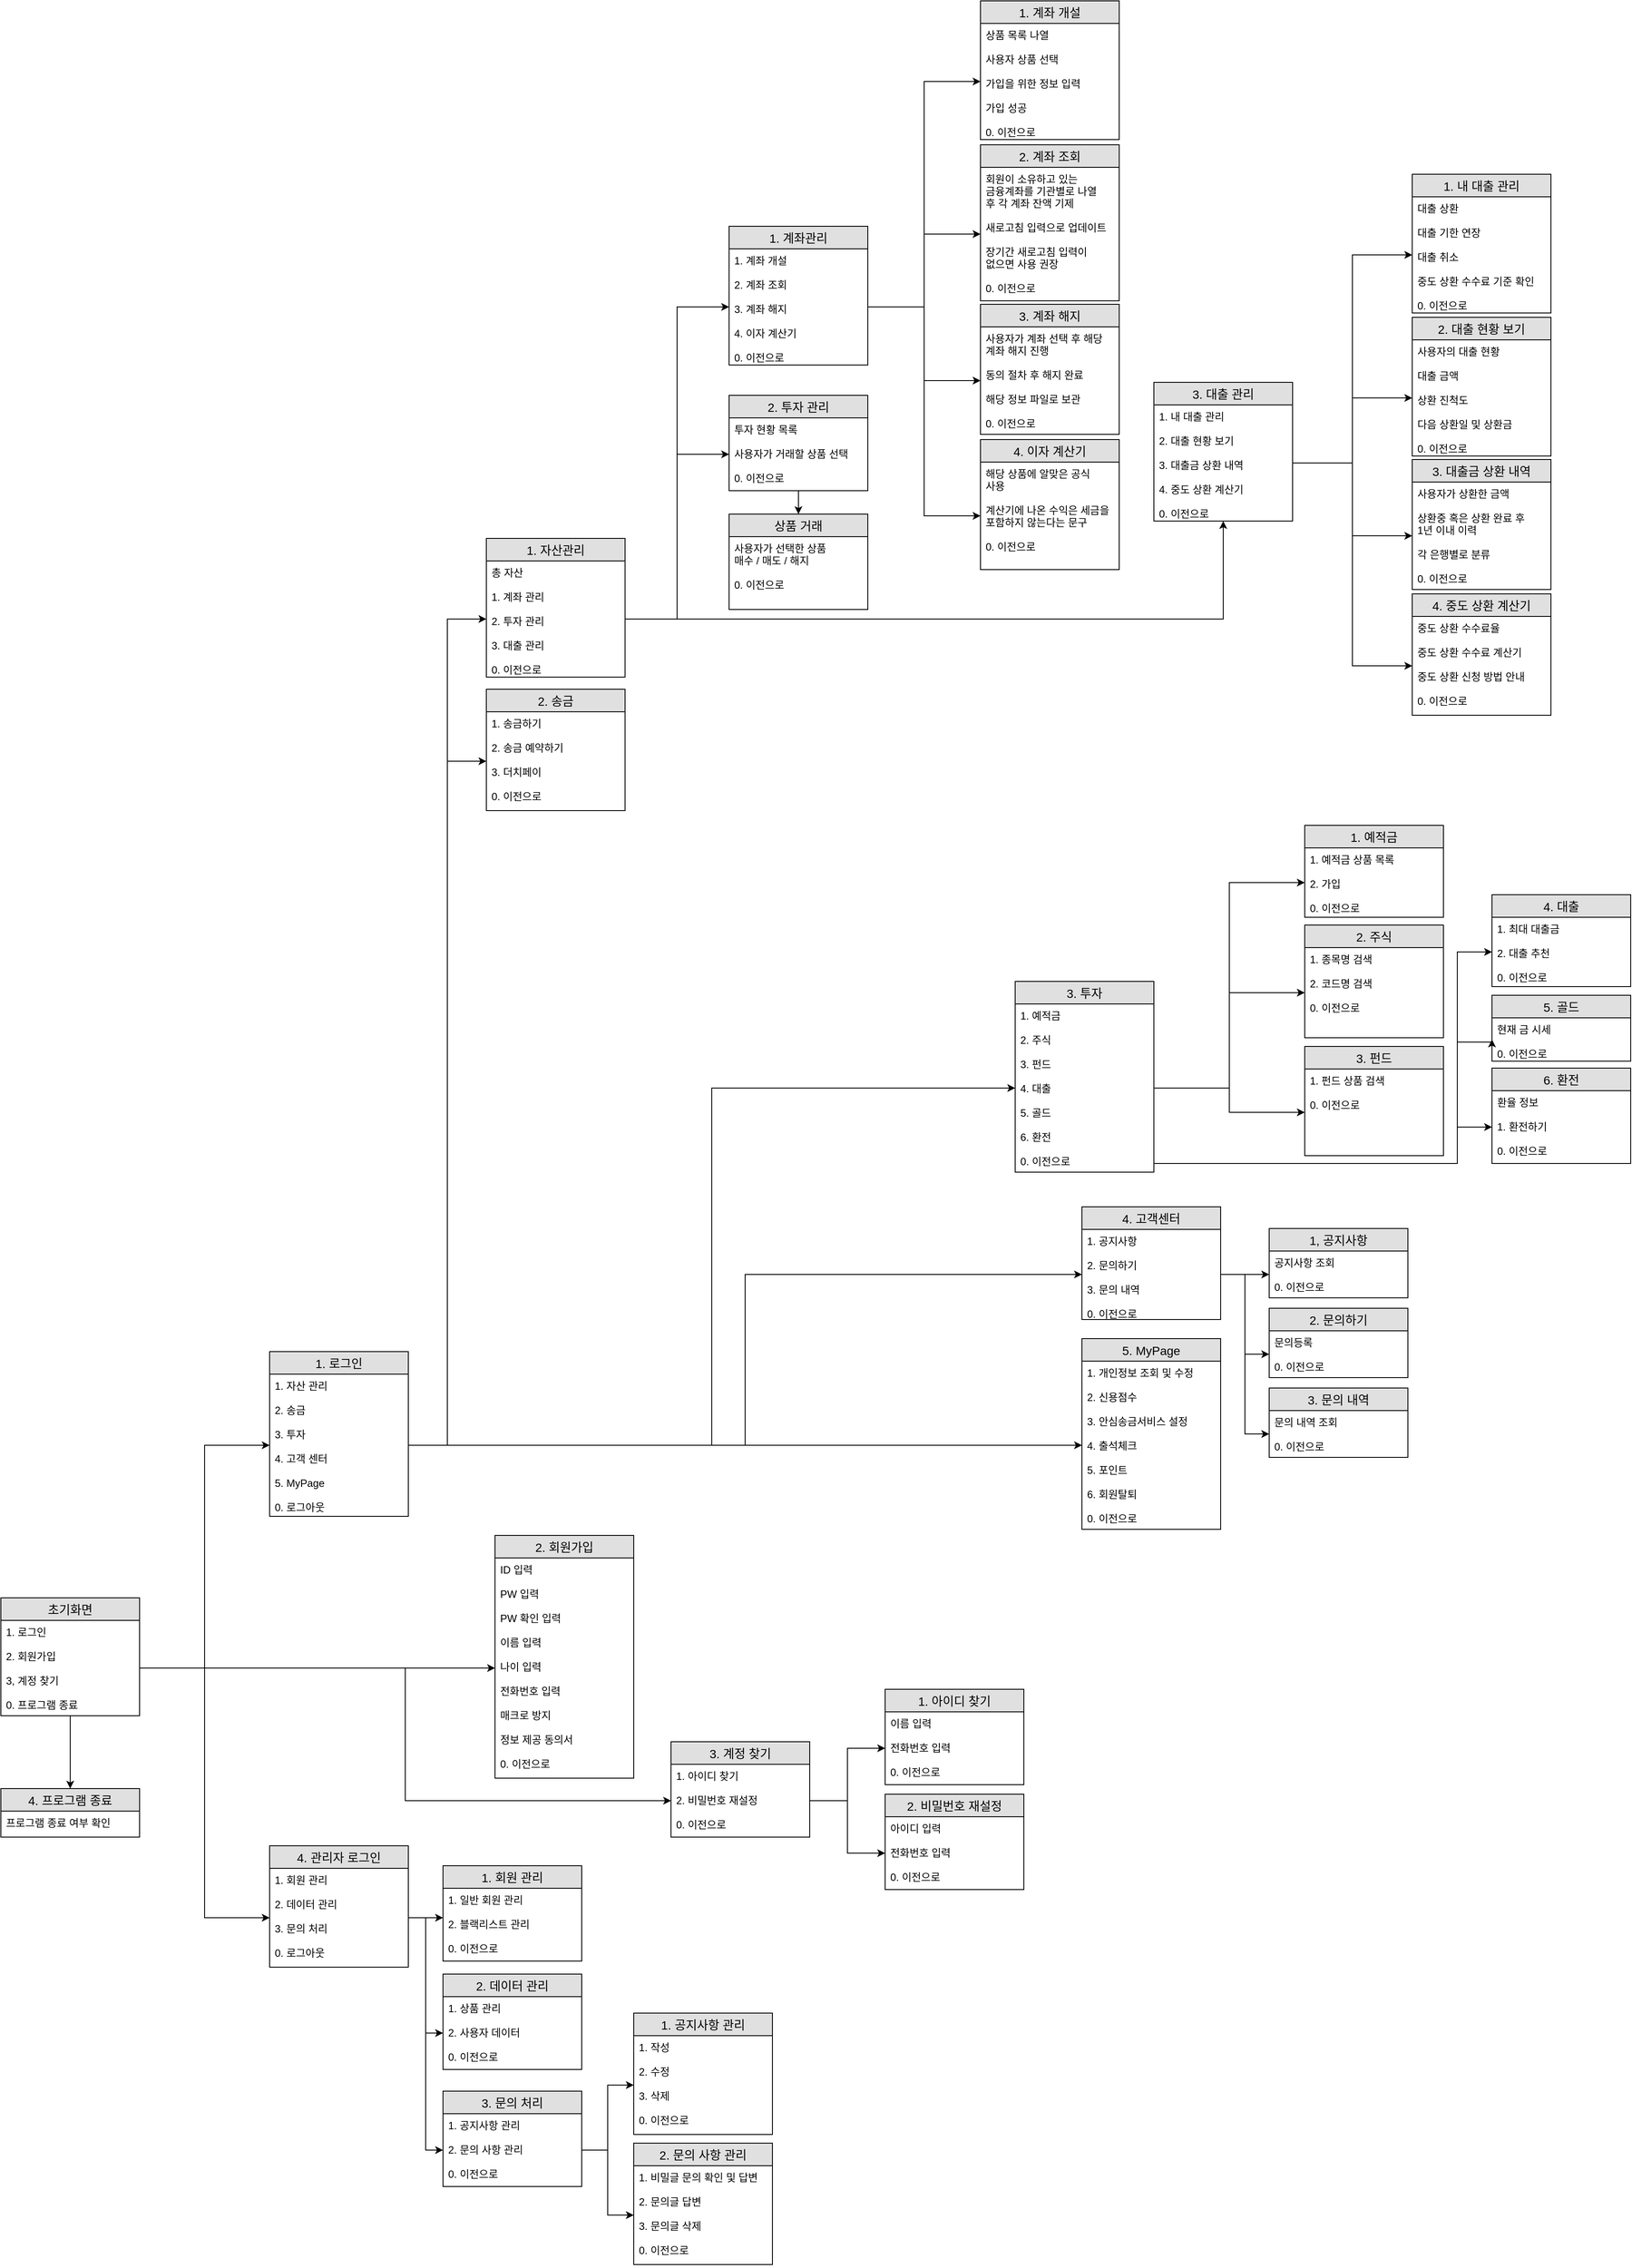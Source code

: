 <mxfile version="23.0.2" type="device">
  <diagram id="TyApCWpkgVofk_S0nbqM" name="페이지-1">
    <mxGraphModel dx="1434" dy="2836" grid="1" gridSize="10" guides="1" tooltips="1" connect="1" arrows="1" fold="1" page="1" pageScale="1" pageWidth="3500" pageHeight="2000" math="0" shadow="0">
      <root>
        <mxCell id="0" />
        <mxCell id="1" parent="0" />
        <mxCell id="l3aqHpHgYv1EVChQh6qO-7" value="초기화면" style="swimlane;fontStyle=0;childLayout=stackLayout;horizontal=1;startSize=26;fillColor=#e0e0e0;horizontalStack=0;resizeParent=1;resizeParentMax=0;resizeLast=0;collapsible=1;marginBottom=0;swimlaneFillColor=#ffffff;align=center;fontSize=14;" parent="1" vertex="1">
          <mxGeometry x="30" y="932" width="160" height="136" as="geometry" />
        </mxCell>
        <mxCell id="l3aqHpHgYv1EVChQh6qO-8" value="1. 로그인&#xa;&#xa;2. 회원가입&#xa;&#xa;3, 계정 찾기&#xa;&#xa;0. 프로그램 종료" style="text;strokeColor=none;fillColor=none;spacingLeft=4;spacingRight=4;overflow=hidden;rotatable=0;points=[[0,0.5],[1,0.5]];portConstraint=eastwest;fontSize=12;" parent="l3aqHpHgYv1EVChQh6qO-7" vertex="1">
          <mxGeometry y="26" width="160" height="110" as="geometry" />
        </mxCell>
        <mxCell id="l3aqHpHgYv1EVChQh6qO-12" value="3. 계정 찾기" style="swimlane;fontStyle=0;childLayout=stackLayout;horizontal=1;startSize=26;fillColor=#e0e0e0;horizontalStack=0;resizeParent=1;resizeParentMax=0;resizeLast=0;collapsible=1;marginBottom=0;swimlaneFillColor=#ffffff;align=center;fontSize=14;" parent="1" vertex="1">
          <mxGeometry x="803" y="1098" width="160" height="110" as="geometry" />
        </mxCell>
        <mxCell id="l3aqHpHgYv1EVChQh6qO-13" value="1. 아이디 찾기&#xa;&#xa;2. 비밀번호 재설정&#xa;&#xa;0. 이전으로" style="text;strokeColor=none;fillColor=none;spacingLeft=4;spacingRight=4;overflow=hidden;rotatable=0;points=[[0,0.5],[1,0.5]];portConstraint=eastwest;fontSize=12;" parent="l3aqHpHgYv1EVChQh6qO-12" vertex="1">
          <mxGeometry y="26" width="160" height="84" as="geometry" />
        </mxCell>
        <mxCell id="l3aqHpHgYv1EVChQh6qO-16" value="1. 로그인" style="swimlane;fontStyle=0;childLayout=stackLayout;horizontal=1;startSize=26;fillColor=#e0e0e0;horizontalStack=0;resizeParent=1;resizeParentMax=0;resizeLast=0;collapsible=1;marginBottom=0;swimlaneFillColor=#ffffff;align=center;fontSize=14;" parent="1" vertex="1">
          <mxGeometry x="340" y="648" width="160" height="190" as="geometry" />
        </mxCell>
        <mxCell id="l3aqHpHgYv1EVChQh6qO-17" value="1. 자산 관리&#xa;&#xa;2. 송금&#xa;&#xa;3. 투자&#xa;&#xa;4. 고객 센터&#xa;&#xa;5. MyPage&#xa;&#xa;0. 로그아웃" style="text;strokeColor=none;fillColor=none;spacingLeft=4;spacingRight=4;overflow=hidden;rotatable=0;points=[[0,0.5],[1,0.5]];portConstraint=eastwest;fontSize=12;" parent="l3aqHpHgYv1EVChQh6qO-16" vertex="1">
          <mxGeometry y="26" width="160" height="164" as="geometry" />
        </mxCell>
        <mxCell id="l3aqHpHgYv1EVChQh6qO-23" value="2. 회원가입" style="swimlane;fontStyle=0;childLayout=stackLayout;horizontal=1;startSize=26;fillColor=#e0e0e0;horizontalStack=0;resizeParent=1;resizeParentMax=0;resizeLast=0;collapsible=1;marginBottom=0;swimlaneFillColor=#ffffff;align=center;fontSize=14;" parent="1" vertex="1">
          <mxGeometry x="600" y="860" width="160" height="280" as="geometry" />
        </mxCell>
        <mxCell id="l3aqHpHgYv1EVChQh6qO-24" value="ID 입력&#xa;&#xa;PW 입력&#xa;&#xa;PW 확인 입력&#xa;&#xa;이름 입력&#xa;&#xa;나이 입력&#xa;&#xa;전화번호 입력&#xa;&#xa;매크로 방지&#xa;&#xa;정보 제공 동의서&#xa;&#xa;0. 이전으로" style="text;strokeColor=none;fillColor=none;spacingLeft=4;spacingRight=4;overflow=hidden;rotatable=0;points=[[0,0.5],[1,0.5]];portConstraint=eastwest;fontSize=12;" parent="l3aqHpHgYv1EVChQh6qO-23" vertex="1">
          <mxGeometry y="26" width="160" height="254" as="geometry" />
        </mxCell>
        <mxCell id="l3aqHpHgYv1EVChQh6qO-30" value="4. 프로그램 종료" style="swimlane;fontStyle=0;childLayout=stackLayout;horizontal=1;startSize=26;fillColor=#e0e0e0;horizontalStack=0;resizeParent=1;resizeParentMax=0;resizeLast=0;collapsible=1;marginBottom=0;swimlaneFillColor=#ffffff;align=center;fontSize=14;" parent="1" vertex="1">
          <mxGeometry x="30" y="1152" width="160" height="56" as="geometry" />
        </mxCell>
        <mxCell id="l3aqHpHgYv1EVChQh6qO-31" value="프로그램 종료 여부 확인" style="text;strokeColor=none;fillColor=none;spacingLeft=4;spacingRight=4;overflow=hidden;rotatable=0;points=[[0,0.5],[1,0.5]];portConstraint=eastwest;fontSize=12;" parent="l3aqHpHgYv1EVChQh6qO-30" vertex="1">
          <mxGeometry y="26" width="160" height="30" as="geometry" />
        </mxCell>
        <mxCell id="l3aqHpHgYv1EVChQh6qO-34" value="" style="endArrow=classic;html=1;entryX=0.5;entryY=0;entryDx=0;entryDy=0;" parent="1" source="l3aqHpHgYv1EVChQh6qO-8" target="l3aqHpHgYv1EVChQh6qO-30" edge="1">
          <mxGeometry width="50" height="50" relative="1" as="geometry">
            <mxPoint x="105.04" y="1083.984" as="sourcePoint" />
            <mxPoint x="105" y="1142" as="targetPoint" />
          </mxGeometry>
        </mxCell>
        <mxCell id="Gln6LFS1-jDFEQIsU3n5-4" style="edgeStyle=orthogonalEdgeStyle;rounded=0;orthogonalLoop=1;jettySize=auto;html=1;entryX=0;entryY=0.5;entryDx=0;entryDy=0;" parent="1" source="l3aqHpHgYv1EVChQh6qO-8" target="l3aqHpHgYv1EVChQh6qO-17" edge="1">
          <mxGeometry relative="1" as="geometry" />
        </mxCell>
        <mxCell id="Gln6LFS1-jDFEQIsU3n5-8" value="1. 자산관리" style="swimlane;fontStyle=0;childLayout=stackLayout;horizontal=1;startSize=26;fillColor=#e0e0e0;horizontalStack=0;resizeParent=1;resizeParentMax=0;resizeLast=0;collapsible=1;marginBottom=0;swimlaneFillColor=#ffffff;align=center;fontSize=14;" parent="1" vertex="1">
          <mxGeometry x="590" y="-290" width="160" height="160" as="geometry" />
        </mxCell>
        <mxCell id="Gln6LFS1-jDFEQIsU3n5-9" value="총 자산&#xa;&#xa;1. 계좌 관리&#xa;&#xa;2. 투자 관리&#xa;&#xa;3. 대출 관리&#xa;&#xa;0. 이전으로" style="text;strokeColor=none;fillColor=none;spacingLeft=4;spacingRight=4;overflow=hidden;rotatable=0;points=[[0,0.5],[1,0.5]];portConstraint=eastwest;fontSize=12;" parent="Gln6LFS1-jDFEQIsU3n5-8" vertex="1">
          <mxGeometry y="26" width="160" height="134" as="geometry" />
        </mxCell>
        <mxCell id="Gln6LFS1-jDFEQIsU3n5-11" value="2. 송금" style="swimlane;fontStyle=0;childLayout=stackLayout;horizontal=1;startSize=26;fillColor=#e0e0e0;horizontalStack=0;resizeParent=1;resizeParentMax=0;resizeLast=0;collapsible=1;marginBottom=0;swimlaneFillColor=#ffffff;align=center;fontSize=14;" parent="1" vertex="1">
          <mxGeometry x="590" y="-116" width="160" height="140" as="geometry" />
        </mxCell>
        <mxCell id="Gln6LFS1-jDFEQIsU3n5-12" value="1. 송금하기&#xa;&#xa;2. 송금 예약하기&#xa;&#xa;3. 더치페이&#xa;&#xa;0. 이전으로" style="text;strokeColor=none;fillColor=none;spacingLeft=4;spacingRight=4;overflow=hidden;rotatable=0;points=[[0,0.5],[1,0.5]];portConstraint=eastwest;fontSize=12;" parent="Gln6LFS1-jDFEQIsU3n5-11" vertex="1">
          <mxGeometry y="26" width="160" height="114" as="geometry" />
        </mxCell>
        <mxCell id="Gln6LFS1-jDFEQIsU3n5-14" value="3. 투자" style="swimlane;fontStyle=0;childLayout=stackLayout;horizontal=1;startSize=26;fillColor=#e0e0e0;horizontalStack=0;resizeParent=1;resizeParentMax=0;resizeLast=0;collapsible=1;marginBottom=0;swimlaneFillColor=#ffffff;align=center;fontSize=14;" parent="1" vertex="1">
          <mxGeometry x="1200" y="221" width="160" height="220" as="geometry" />
        </mxCell>
        <mxCell id="Gln6LFS1-jDFEQIsU3n5-15" value="1. 예적금&#xa;&#xa;2. 주식&#xa;&#xa;3. 펀드&#xa;&#xa;4. 대출&#xa;&#xa;5. 골드&#xa;&#xa;6. 환전&#xa;&#xa;0. 이전으로" style="text;strokeColor=none;fillColor=none;spacingLeft=4;spacingRight=4;overflow=hidden;rotatable=0;points=[[0,0.5],[1,0.5]];portConstraint=eastwest;fontSize=12;" parent="Gln6LFS1-jDFEQIsU3n5-14" vertex="1">
          <mxGeometry y="26" width="160" height="194" as="geometry" />
        </mxCell>
        <mxCell id="Gln6LFS1-jDFEQIsU3n5-17" value="4. 고객센터" style="swimlane;fontStyle=0;childLayout=stackLayout;horizontal=1;startSize=26;fillColor=#e0e0e0;horizontalStack=0;resizeParent=1;resizeParentMax=0;resizeLast=0;collapsible=1;marginBottom=0;swimlaneFillColor=#ffffff;align=center;fontSize=14;" parent="1" vertex="1">
          <mxGeometry x="1277" y="481" width="160" height="130" as="geometry" />
        </mxCell>
        <mxCell id="Gln6LFS1-jDFEQIsU3n5-18" value="1. 공지사항&#xa;&#xa;2. 문의하기&#xa;&#xa;3. 문의 내역&#xa;&#xa;0. 이전으로" style="text;strokeColor=none;fillColor=none;spacingLeft=4;spacingRight=4;overflow=hidden;rotatable=0;points=[[0,0.5],[1,0.5]];portConstraint=eastwest;fontSize=12;" parent="Gln6LFS1-jDFEQIsU3n5-17" vertex="1">
          <mxGeometry y="26" width="160" height="104" as="geometry" />
        </mxCell>
        <mxCell id="Gln6LFS1-jDFEQIsU3n5-19" style="edgeStyle=orthogonalEdgeStyle;rounded=0;orthogonalLoop=1;jettySize=auto;html=1;entryX=0;entryY=0.5;entryDx=0;entryDy=0;" parent="1" source="l3aqHpHgYv1EVChQh6qO-17" target="Gln6LFS1-jDFEQIsU3n5-18" edge="1">
          <mxGeometry relative="1" as="geometry" />
        </mxCell>
        <mxCell id="Gln6LFS1-jDFEQIsU3n5-20" value="5. MyPage" style="swimlane;fontStyle=0;childLayout=stackLayout;horizontal=1;startSize=26;fillColor=#e0e0e0;horizontalStack=0;resizeParent=1;resizeParentMax=0;resizeLast=0;collapsible=1;marginBottom=0;swimlaneFillColor=#ffffff;align=center;fontSize=14;" parent="1" vertex="1">
          <mxGeometry x="1277" y="633" width="160" height="220" as="geometry" />
        </mxCell>
        <mxCell id="Gln6LFS1-jDFEQIsU3n5-21" value="1. 개인정보 조회 및 수정&#xa;&#xa;2. 신용점수&#xa;&#xa;3. 안심송금서비스 설정&#xa;&#xa;4. 출석체크&#xa;&#xa;5. 포인트&#xa;&#xa;6. 회원탈퇴&#xa;&#xa;0. 이전으로" style="text;strokeColor=none;fillColor=none;spacingLeft=4;spacingRight=4;overflow=hidden;rotatable=0;points=[[0,0.5],[1,0.5]];portConstraint=eastwest;fontSize=12;" parent="Gln6LFS1-jDFEQIsU3n5-20" vertex="1">
          <mxGeometry y="26" width="160" height="194" as="geometry" />
        </mxCell>
        <mxCell id="Gln6LFS1-jDFEQIsU3n5-22" style="edgeStyle=orthogonalEdgeStyle;rounded=0;orthogonalLoop=1;jettySize=auto;html=1;entryX=0;entryY=0.5;entryDx=0;entryDy=0;" parent="1" source="l3aqHpHgYv1EVChQh6qO-17" target="Gln6LFS1-jDFEQIsU3n5-21" edge="1">
          <mxGeometry relative="1" as="geometry" />
        </mxCell>
        <mxCell id="Gln6LFS1-jDFEQIsU3n5-24" value="1. 계좌관리" style="swimlane;fontStyle=0;childLayout=stackLayout;horizontal=1;startSize=26;fillColor=#e0e0e0;horizontalStack=0;resizeParent=1;resizeParentMax=0;resizeLast=0;collapsible=1;marginBottom=0;swimlaneFillColor=#ffffff;align=center;fontSize=14;" parent="1" vertex="1">
          <mxGeometry x="870" y="-650" width="160" height="160" as="geometry" />
        </mxCell>
        <mxCell id="Gln6LFS1-jDFEQIsU3n5-25" value="1. 계좌 개설&#xa;&#xa;2. 계좌 조회&#xa;&#xa;3. 계좌 해지&#xa;&#xa;4. 이자 계산기&#xa;&#xa;0. 이전으로" style="text;strokeColor=none;fillColor=none;spacingLeft=4;spacingRight=4;overflow=hidden;rotatable=0;points=[[0,0.5],[1,0.5]];portConstraint=eastwest;fontSize=12;" parent="Gln6LFS1-jDFEQIsU3n5-24" vertex="1">
          <mxGeometry y="26" width="160" height="134" as="geometry" />
        </mxCell>
        <mxCell id="Gln6LFS1-jDFEQIsU3n5-26" style="edgeStyle=orthogonalEdgeStyle;rounded=0;orthogonalLoop=1;jettySize=auto;html=1;entryX=0;entryY=0.5;entryDx=0;entryDy=0;" parent="1" source="Gln6LFS1-jDFEQIsU3n5-9" target="Gln6LFS1-jDFEQIsU3n5-25" edge="1">
          <mxGeometry relative="1" as="geometry" />
        </mxCell>
        <mxCell id="Gln6LFS1-jDFEQIsU3n5-30" value="3. 대출 관리" style="swimlane;fontStyle=0;childLayout=stackLayout;horizontal=1;startSize=26;fillColor=#e0e0e0;horizontalStack=0;resizeParent=1;resizeParentMax=0;resizeLast=0;collapsible=1;marginBottom=0;swimlaneFillColor=#ffffff;align=center;fontSize=14;" parent="1" vertex="1">
          <mxGeometry x="1360" y="-470" width="160" height="160" as="geometry" />
        </mxCell>
        <mxCell id="Gln6LFS1-jDFEQIsU3n5-31" value="1. 내 대출 관리&#xa;&#xa;2. 대출 현황 보기&#xa;&#xa;3. 대출금 상환 내역&#xa;&#xa;4. 중도 상환 계산기&#xa;&#xa;0. 이전으로" style="text;strokeColor=none;fillColor=none;spacingLeft=4;spacingRight=4;overflow=hidden;rotatable=0;points=[[0,0.5],[1,0.5]];portConstraint=eastwest;fontSize=12;" parent="Gln6LFS1-jDFEQIsU3n5-30" vertex="1">
          <mxGeometry y="26" width="160" height="134" as="geometry" />
        </mxCell>
        <mxCell id="Gln6LFS1-jDFEQIsU3n5-44" value="1. 아이디 찾기" style="swimlane;fontStyle=0;childLayout=stackLayout;horizontal=1;startSize=26;fillColor=#e0e0e0;horizontalStack=0;resizeParent=1;resizeParentMax=0;resizeLast=0;collapsible=1;marginBottom=0;swimlaneFillColor=#ffffff;align=center;fontSize=14;" parent="1" vertex="1">
          <mxGeometry x="1050" y="1037.5" width="160" height="110" as="geometry" />
        </mxCell>
        <mxCell id="Gln6LFS1-jDFEQIsU3n5-45" value="이름 입력&#xa;&#xa;전화번호 입력&#xa;&#xa;0. 이전으로" style="text;strokeColor=none;fillColor=none;spacingLeft=4;spacingRight=4;overflow=hidden;rotatable=0;points=[[0,0.5],[1,0.5]];portConstraint=eastwest;fontSize=12;" parent="Gln6LFS1-jDFEQIsU3n5-44" vertex="1">
          <mxGeometry y="26" width="160" height="84" as="geometry" />
        </mxCell>
        <mxCell id="Gln6LFS1-jDFEQIsU3n5-46" value="2. 비밀번호 재설정" style="swimlane;fontStyle=0;childLayout=stackLayout;horizontal=1;startSize=26;fillColor=#e0e0e0;horizontalStack=0;resizeParent=1;resizeParentMax=0;resizeLast=0;collapsible=1;marginBottom=0;swimlaneFillColor=#ffffff;align=center;fontSize=14;" parent="1" vertex="1">
          <mxGeometry x="1050" y="1158.5" width="160" height="110" as="geometry" />
        </mxCell>
        <mxCell id="Gln6LFS1-jDFEQIsU3n5-47" value="아이디 입력&#xa;&#xa;전화번호 입력&#xa;&#xa;0. 이전으로" style="text;strokeColor=none;fillColor=none;spacingLeft=4;spacingRight=4;overflow=hidden;rotatable=0;points=[[0,0.5],[1,0.5]];portConstraint=eastwest;fontSize=12;" parent="Gln6LFS1-jDFEQIsU3n5-46" vertex="1">
          <mxGeometry y="26" width="160" height="84" as="geometry" />
        </mxCell>
        <mxCell id="Gln6LFS1-jDFEQIsU3n5-50" value="4. 관리자 로그인" style="swimlane;fontStyle=0;childLayout=stackLayout;horizontal=1;startSize=26;fillColor=#e0e0e0;horizontalStack=0;resizeParent=1;resizeParentMax=0;resizeLast=0;collapsible=1;marginBottom=0;swimlaneFillColor=#ffffff;align=center;fontSize=14;" parent="1" vertex="1">
          <mxGeometry x="340" y="1218" width="160" height="140" as="geometry" />
        </mxCell>
        <mxCell id="Gln6LFS1-jDFEQIsU3n5-51" value="1. 회원 관리&#xa;&#xa;2. 데이터 관리&#xa;&#xa;3. 문의 처리&#xa;&#xa;0. 로그아웃" style="text;strokeColor=none;fillColor=none;spacingLeft=4;spacingRight=4;overflow=hidden;rotatable=0;points=[[0,0.5],[1,0.5]];portConstraint=eastwest;fontSize=12;" parent="Gln6LFS1-jDFEQIsU3n5-50" vertex="1">
          <mxGeometry y="26" width="160" height="114" as="geometry" />
        </mxCell>
        <mxCell id="hVk1g4Ngubs0jlIqTiFc-2" value="1. 계좌 개설" style="swimlane;fontStyle=0;childLayout=stackLayout;horizontal=1;startSize=26;fillColor=#e0e0e0;horizontalStack=0;resizeParent=1;resizeParentMax=0;resizeLast=0;collapsible=1;marginBottom=0;swimlaneFillColor=#ffffff;align=center;fontSize=14;" parent="1" vertex="1">
          <mxGeometry x="1160" y="-910" width="160" height="160" as="geometry" />
        </mxCell>
        <mxCell id="hVk1g4Ngubs0jlIqTiFc-3" value="상품 목록 나열&#xa;&#xa;사용자 상품 선택&#xa;&#xa;가입을 위한 정보 입력&#xa;&#xa;가입 성공&#xa;&#xa;0. 이전으로" style="text;strokeColor=none;fillColor=none;spacingLeft=4;spacingRight=4;overflow=hidden;rotatable=0;points=[[0,0.5],[1,0.5]];portConstraint=eastwest;fontSize=12;" parent="hVk1g4Ngubs0jlIqTiFc-2" vertex="1">
          <mxGeometry y="26" width="160" height="134" as="geometry" />
        </mxCell>
        <mxCell id="hVk1g4Ngubs0jlIqTiFc-4" style="edgeStyle=orthogonalEdgeStyle;rounded=0;orthogonalLoop=1;jettySize=auto;html=1;entryX=0;entryY=0.5;entryDx=0;entryDy=0;" parent="1" source="Gln6LFS1-jDFEQIsU3n5-25" target="hVk1g4Ngubs0jlIqTiFc-3" edge="1">
          <mxGeometry relative="1" as="geometry" />
        </mxCell>
        <mxCell id="hVk1g4Ngubs0jlIqTiFc-5" value="2. 계좌 조회" style="swimlane;fontStyle=0;childLayout=stackLayout;horizontal=1;startSize=26;fillColor=#e0e0e0;horizontalStack=0;resizeParent=1;resizeParentMax=0;resizeLast=0;collapsible=1;marginBottom=0;swimlaneFillColor=#ffffff;align=center;fontSize=14;" parent="1" vertex="1">
          <mxGeometry x="1160" y="-744" width="160" height="180" as="geometry" />
        </mxCell>
        <mxCell id="hVk1g4Ngubs0jlIqTiFc-6" value="회원이 소유하고 있는&#xa;금융계좌를 기관별로 나열&#xa;후 각 계좌 잔액 기제&#xa;&#xa;새로고침 입력으로 업데이트&#xa;&#xa;장기간 새로고침 입력이&#xa;없으면 사용 권장&#xa;&#xa;0. 이전으로" style="text;strokeColor=none;fillColor=none;spacingLeft=4;spacingRight=4;overflow=hidden;rotatable=0;points=[[0,0.5],[1,0.5]];portConstraint=eastwest;fontSize=12;" parent="hVk1g4Ngubs0jlIqTiFc-5" vertex="1">
          <mxGeometry y="26" width="160" height="154" as="geometry" />
        </mxCell>
        <mxCell id="hVk1g4Ngubs0jlIqTiFc-7" style="edgeStyle=orthogonalEdgeStyle;rounded=0;orthogonalLoop=1;jettySize=auto;html=1;" parent="1" source="Gln6LFS1-jDFEQIsU3n5-25" target="hVk1g4Ngubs0jlIqTiFc-6" edge="1">
          <mxGeometry relative="1" as="geometry" />
        </mxCell>
        <mxCell id="hVk1g4Ngubs0jlIqTiFc-8" value="3. 계좌 해지" style="swimlane;fontStyle=0;childLayout=stackLayout;horizontal=1;startSize=26;fillColor=#e0e0e0;horizontalStack=0;resizeParent=1;resizeParentMax=0;resizeLast=0;collapsible=1;marginBottom=0;swimlaneFillColor=#ffffff;align=center;fontSize=14;" parent="1" vertex="1">
          <mxGeometry x="1160" y="-560" width="160" height="150" as="geometry" />
        </mxCell>
        <mxCell id="hVk1g4Ngubs0jlIqTiFc-9" value="사용자가 계좌 선택 후 해당&#xa;계좌 해지 진행&#xa;&#xa;동의 절차 후 해지 완료&#xa;&#xa;해당 정보 파일로 보관&#xa;&#xa;0. 이전으로" style="text;strokeColor=none;fillColor=none;spacingLeft=4;spacingRight=4;overflow=hidden;rotatable=0;points=[[0,0.5],[1,0.5]];portConstraint=eastwest;fontSize=12;" parent="hVk1g4Ngubs0jlIqTiFc-8" vertex="1">
          <mxGeometry y="26" width="160" height="124" as="geometry" />
        </mxCell>
        <mxCell id="hVk1g4Ngubs0jlIqTiFc-10" style="edgeStyle=orthogonalEdgeStyle;rounded=0;orthogonalLoop=1;jettySize=auto;html=1;entryX=0;entryY=0.5;entryDx=0;entryDy=0;" parent="1" source="Gln6LFS1-jDFEQIsU3n5-25" target="hVk1g4Ngubs0jlIqTiFc-9" edge="1">
          <mxGeometry relative="1" as="geometry" />
        </mxCell>
        <mxCell id="hVk1g4Ngubs0jlIqTiFc-11" value="4. 이자 계산기" style="swimlane;fontStyle=0;childLayout=stackLayout;horizontal=1;startSize=26;fillColor=#e0e0e0;horizontalStack=0;resizeParent=1;resizeParentMax=0;resizeLast=0;collapsible=1;marginBottom=0;swimlaneFillColor=#ffffff;align=center;fontSize=14;" parent="1" vertex="1">
          <mxGeometry x="1160" y="-404" width="160" height="150" as="geometry" />
        </mxCell>
        <mxCell id="hVk1g4Ngubs0jlIqTiFc-12" value="해당 상품에 알맞은 공식&#xa;사용&#xa;&#xa;계산기에 나온 수익은 세금을&#xa;포함하지 않는다는 문구&#xa;&#xa;0. 이전으로" style="text;strokeColor=none;fillColor=none;spacingLeft=4;spacingRight=4;overflow=hidden;rotatable=0;points=[[0,0.5],[1,0.5]];portConstraint=eastwest;fontSize=12;" parent="hVk1g4Ngubs0jlIqTiFc-11" vertex="1">
          <mxGeometry y="26" width="160" height="124" as="geometry" />
        </mxCell>
        <mxCell id="hVk1g4Ngubs0jlIqTiFc-13" style="edgeStyle=orthogonalEdgeStyle;rounded=0;orthogonalLoop=1;jettySize=auto;html=1;entryX=0;entryY=0.5;entryDx=0;entryDy=0;" parent="1" source="Gln6LFS1-jDFEQIsU3n5-25" target="hVk1g4Ngubs0jlIqTiFc-12" edge="1">
          <mxGeometry relative="1" as="geometry" />
        </mxCell>
        <mxCell id="1mtVnvNanzUPYW4IBuDM-5" style="edgeStyle=orthogonalEdgeStyle;rounded=0;orthogonalLoop=1;jettySize=auto;html=1;entryX=0.5;entryY=0;entryDx=0;entryDy=0;" parent="1" source="hVk1g4Ngubs0jlIqTiFc-21" target="hVk1g4Ngubs0jlIqTiFc-23" edge="1">
          <mxGeometry relative="1" as="geometry" />
        </mxCell>
        <mxCell id="hVk1g4Ngubs0jlIqTiFc-21" value="2. 투자 관리" style="swimlane;fontStyle=0;childLayout=stackLayout;horizontal=1;startSize=26;fillColor=#e0e0e0;horizontalStack=0;resizeParent=1;resizeParentMax=0;resizeLast=0;collapsible=1;marginBottom=0;swimlaneFillColor=#ffffff;align=center;fontSize=14;" parent="1" vertex="1">
          <mxGeometry x="870" y="-455" width="160" height="110" as="geometry" />
        </mxCell>
        <mxCell id="hVk1g4Ngubs0jlIqTiFc-22" value="투자 현황 목록&#xa;&#xa;사용자가 거래할 상품 선택&#xa;&#xa;0. 이전으로" style="text;strokeColor=none;fillColor=none;spacingLeft=4;spacingRight=4;overflow=hidden;rotatable=0;points=[[0,0.5],[1,0.5]];portConstraint=eastwest;fontSize=12;" parent="hVk1g4Ngubs0jlIqTiFc-21" vertex="1">
          <mxGeometry y="26" width="160" height="84" as="geometry" />
        </mxCell>
        <mxCell id="hVk1g4Ngubs0jlIqTiFc-23" value="상품 거래" style="swimlane;fontStyle=0;childLayout=stackLayout;horizontal=1;startSize=26;fillColor=#e0e0e0;horizontalStack=0;resizeParent=1;resizeParentMax=0;resizeLast=0;collapsible=1;marginBottom=0;swimlaneFillColor=#ffffff;align=center;fontSize=14;" parent="1" vertex="1">
          <mxGeometry x="870" y="-318" width="160" height="110" as="geometry" />
        </mxCell>
        <mxCell id="hVk1g4Ngubs0jlIqTiFc-24" value="사용자가 선택한 상품&#xa;매수 / 매도 / 해지&#xa;&#xa;0. 이전으로" style="text;strokeColor=none;fillColor=none;spacingLeft=4;spacingRight=4;overflow=hidden;rotatable=0;points=[[0,0.5],[1,0.5]];portConstraint=eastwest;fontSize=12;" parent="hVk1g4Ngubs0jlIqTiFc-23" vertex="1">
          <mxGeometry y="26" width="160" height="84" as="geometry" />
        </mxCell>
        <mxCell id="hVk1g4Ngubs0jlIqTiFc-26" style="edgeStyle=orthogonalEdgeStyle;rounded=0;orthogonalLoop=1;jettySize=auto;html=1;" parent="1" source="Gln6LFS1-jDFEQIsU3n5-9" target="hVk1g4Ngubs0jlIqTiFc-22" edge="1">
          <mxGeometry relative="1" as="geometry" />
        </mxCell>
        <mxCell id="hVk1g4Ngubs0jlIqTiFc-27" style="edgeStyle=orthogonalEdgeStyle;rounded=0;orthogonalLoop=1;jettySize=auto;html=1;" parent="1" source="Gln6LFS1-jDFEQIsU3n5-9" target="Gln6LFS1-jDFEQIsU3n5-31" edge="1">
          <mxGeometry relative="1" as="geometry">
            <Array as="points">
              <mxPoint x="1440" y="-197" />
            </Array>
          </mxGeometry>
        </mxCell>
        <mxCell id="hVk1g4Ngubs0jlIqTiFc-28" value="1. 내 대출 관리" style="swimlane;fontStyle=0;childLayout=stackLayout;horizontal=1;startSize=26;fillColor=#e0e0e0;horizontalStack=0;resizeParent=1;resizeParentMax=0;resizeLast=0;collapsible=1;marginBottom=0;swimlaneFillColor=#ffffff;align=center;fontSize=14;" parent="1" vertex="1">
          <mxGeometry x="1658" y="-710" width="160" height="160" as="geometry" />
        </mxCell>
        <mxCell id="hVk1g4Ngubs0jlIqTiFc-29" value="대출 상환&#xa;&#xa;대출 기한 연장&#xa;&#xa;대출 취소&#xa;&#xa;중도 상환 수수료 기준 확인&#xa;&#xa;0. 이전으로" style="text;strokeColor=none;fillColor=none;spacingLeft=4;spacingRight=4;overflow=hidden;rotatable=0;points=[[0,0.5],[1,0.5]];portConstraint=eastwest;fontSize=12;" parent="hVk1g4Ngubs0jlIqTiFc-28" vertex="1">
          <mxGeometry y="26" width="160" height="134" as="geometry" />
        </mxCell>
        <mxCell id="hVk1g4Ngubs0jlIqTiFc-30" style="edgeStyle=orthogonalEdgeStyle;rounded=0;orthogonalLoop=1;jettySize=auto;html=1;entryX=0;entryY=0.5;entryDx=0;entryDy=0;" parent="1" source="Gln6LFS1-jDFEQIsU3n5-31" target="hVk1g4Ngubs0jlIqTiFc-29" edge="1">
          <mxGeometry relative="1" as="geometry" />
        </mxCell>
        <mxCell id="hVk1g4Ngubs0jlIqTiFc-31" value="2. 대출 현황 보기" style="swimlane;fontStyle=0;childLayout=stackLayout;horizontal=1;startSize=26;fillColor=#e0e0e0;horizontalStack=0;resizeParent=1;resizeParentMax=0;resizeLast=0;collapsible=1;marginBottom=0;swimlaneFillColor=#ffffff;align=center;fontSize=14;" parent="1" vertex="1">
          <mxGeometry x="1658" y="-545" width="160" height="160" as="geometry" />
        </mxCell>
        <mxCell id="hVk1g4Ngubs0jlIqTiFc-32" value="사용자의 대출 현황&#xa;&#xa;대출 금액&#xa;&#xa;상환 진척도&#xa;&#xa;다음 상환일 및 상환금&#xa;&#xa;0. 이전으로" style="text;strokeColor=none;fillColor=none;spacingLeft=4;spacingRight=4;overflow=hidden;rotatable=0;points=[[0,0.5],[1,0.5]];portConstraint=eastwest;fontSize=12;" parent="hVk1g4Ngubs0jlIqTiFc-31" vertex="1">
          <mxGeometry y="26" width="160" height="134" as="geometry" />
        </mxCell>
        <mxCell id="hVk1g4Ngubs0jlIqTiFc-33" style="edgeStyle=orthogonalEdgeStyle;rounded=0;orthogonalLoop=1;jettySize=auto;html=1;" parent="1" source="Gln6LFS1-jDFEQIsU3n5-31" target="hVk1g4Ngubs0jlIqTiFc-32" edge="1">
          <mxGeometry relative="1" as="geometry" />
        </mxCell>
        <mxCell id="hVk1g4Ngubs0jlIqTiFc-34" value="3. 대출금 상환 내역" style="swimlane;fontStyle=0;childLayout=stackLayout;horizontal=1;startSize=26;fillColor=#e0e0e0;horizontalStack=0;resizeParent=1;resizeParentMax=0;resizeLast=0;collapsible=1;marginBottom=0;swimlaneFillColor=#ffffff;align=center;fontSize=14;" parent="1" vertex="1">
          <mxGeometry x="1658" y="-381" width="160" height="150" as="geometry" />
        </mxCell>
        <mxCell id="hVk1g4Ngubs0jlIqTiFc-35" value="사용자가 상환한 금액&#xa;&#xa;상환중 혹은 상환 완료 후&#xa;1년 이내 이력&#xa;&#xa;각 은행별로 분류&#xa;&#xa;0. 이전으로" style="text;strokeColor=none;fillColor=none;spacingLeft=4;spacingRight=4;overflow=hidden;rotatable=0;points=[[0,0.5],[1,0.5]];portConstraint=eastwest;fontSize=12;" parent="hVk1g4Ngubs0jlIqTiFc-34" vertex="1">
          <mxGeometry y="26" width="160" height="124" as="geometry" />
        </mxCell>
        <mxCell id="hVk1g4Ngubs0jlIqTiFc-36" style="edgeStyle=orthogonalEdgeStyle;rounded=0;orthogonalLoop=1;jettySize=auto;html=1;" parent="1" source="Gln6LFS1-jDFEQIsU3n5-31" target="hVk1g4Ngubs0jlIqTiFc-35" edge="1">
          <mxGeometry relative="1" as="geometry" />
        </mxCell>
        <mxCell id="hVk1g4Ngubs0jlIqTiFc-37" value="4. 중도 상환 계산기" style="swimlane;fontStyle=0;childLayout=stackLayout;horizontal=1;startSize=26;fillColor=#e0e0e0;horizontalStack=0;resizeParent=1;resizeParentMax=0;resizeLast=0;collapsible=1;marginBottom=0;swimlaneFillColor=#ffffff;align=center;fontSize=14;" parent="1" vertex="1">
          <mxGeometry x="1658" y="-226" width="160" height="140" as="geometry" />
        </mxCell>
        <mxCell id="hVk1g4Ngubs0jlIqTiFc-38" value="중도 상환 수수료율&#xa;&#xa;중도 상환 수수료 계산기&#xa;&#xa;중도 상환 신청 방법 안내&#xa;&#xa;0. 이전으로" style="text;strokeColor=none;fillColor=none;spacingLeft=4;spacingRight=4;overflow=hidden;rotatable=0;points=[[0,0.5],[1,0.5]];portConstraint=eastwest;fontSize=12;" parent="hVk1g4Ngubs0jlIqTiFc-37" vertex="1">
          <mxGeometry y="26" width="160" height="114" as="geometry" />
        </mxCell>
        <mxCell id="hVk1g4Ngubs0jlIqTiFc-40" style="edgeStyle=orthogonalEdgeStyle;rounded=0;orthogonalLoop=1;jettySize=auto;html=1;entryX=0;entryY=0.5;entryDx=0;entryDy=0;" parent="1" source="l3aqHpHgYv1EVChQh6qO-17" target="Gln6LFS1-jDFEQIsU3n5-9" edge="1">
          <mxGeometry relative="1" as="geometry" />
        </mxCell>
        <mxCell id="hVk1g4Ngubs0jlIqTiFc-41" style="edgeStyle=orthogonalEdgeStyle;rounded=0;orthogonalLoop=1;jettySize=auto;html=1;" parent="1" source="l3aqHpHgYv1EVChQh6qO-17" target="Gln6LFS1-jDFEQIsU3n5-12" edge="1">
          <mxGeometry relative="1" as="geometry" />
        </mxCell>
        <mxCell id="hVk1g4Ngubs0jlIqTiFc-42" style="edgeStyle=orthogonalEdgeStyle;rounded=0;orthogonalLoop=1;jettySize=auto;html=1;entryX=0;entryY=0.5;entryDx=0;entryDy=0;" parent="1" source="l3aqHpHgYv1EVChQh6qO-17" target="Gln6LFS1-jDFEQIsU3n5-15" edge="1">
          <mxGeometry relative="1" as="geometry" />
        </mxCell>
        <mxCell id="hVk1g4Ngubs0jlIqTiFc-43" value="1. 예적금" style="swimlane;fontStyle=0;childLayout=stackLayout;horizontal=1;startSize=26;fillColor=#e0e0e0;horizontalStack=0;resizeParent=1;resizeParentMax=0;resizeLast=0;collapsible=1;marginBottom=0;swimlaneFillColor=#ffffff;align=center;fontSize=14;" parent="1" vertex="1">
          <mxGeometry x="1534" y="41" width="160" height="106" as="geometry" />
        </mxCell>
        <mxCell id="hVk1g4Ngubs0jlIqTiFc-44" value="1. 예적금 상품 목록&#xa;&#xa;2. 가입&#xa;&#xa;0. 이전으로" style="text;strokeColor=none;fillColor=none;spacingLeft=4;spacingRight=4;overflow=hidden;rotatable=0;points=[[0,0.5],[1,0.5]];portConstraint=eastwest;fontSize=12;" parent="hVk1g4Ngubs0jlIqTiFc-43" vertex="1">
          <mxGeometry y="26" width="160" height="80" as="geometry" />
        </mxCell>
        <mxCell id="hVk1g4Ngubs0jlIqTiFc-45" value="2. 주식" style="swimlane;fontStyle=0;childLayout=stackLayout;horizontal=1;startSize=26;fillColor=#e0e0e0;horizontalStack=0;resizeParent=1;resizeParentMax=0;resizeLast=0;collapsible=1;marginBottom=0;swimlaneFillColor=#ffffff;align=center;fontSize=14;" parent="1" vertex="1">
          <mxGeometry x="1534" y="156" width="160" height="130" as="geometry" />
        </mxCell>
        <mxCell id="hVk1g4Ngubs0jlIqTiFc-46" value="1. 종목명 검색&#xa;&#xa;2. 코드명 검색&#xa;&#xa;0. 이전으로" style="text;strokeColor=none;fillColor=none;spacingLeft=4;spacingRight=4;overflow=hidden;rotatable=0;points=[[0,0.5],[1,0.5]];portConstraint=eastwest;fontSize=12;" parent="hVk1g4Ngubs0jlIqTiFc-45" vertex="1">
          <mxGeometry y="26" width="160" height="104" as="geometry" />
        </mxCell>
        <mxCell id="hVk1g4Ngubs0jlIqTiFc-47" value="3. 펀드" style="swimlane;fontStyle=0;childLayout=stackLayout;horizontal=1;startSize=26;fillColor=#e0e0e0;horizontalStack=0;resizeParent=1;resizeParentMax=0;resizeLast=0;collapsible=1;marginBottom=0;swimlaneFillColor=#ffffff;align=center;fontSize=14;" parent="1" vertex="1">
          <mxGeometry x="1534" y="296" width="160" height="126" as="geometry" />
        </mxCell>
        <mxCell id="hVk1g4Ngubs0jlIqTiFc-48" value="1. 펀드 상품 검색&#xa;&#xa;0. 이전으로" style="text;strokeColor=none;fillColor=none;spacingLeft=4;spacingRight=4;overflow=hidden;rotatable=0;points=[[0,0.5],[1,0.5]];portConstraint=eastwest;fontSize=12;" parent="hVk1g4Ngubs0jlIqTiFc-47" vertex="1">
          <mxGeometry y="26" width="160" height="100" as="geometry" />
        </mxCell>
        <mxCell id="hVk1g4Ngubs0jlIqTiFc-49" value="4. 대출" style="swimlane;fontStyle=0;childLayout=stackLayout;horizontal=1;startSize=26;fillColor=#e0e0e0;horizontalStack=0;resizeParent=1;resizeParentMax=0;resizeLast=0;collapsible=1;marginBottom=0;swimlaneFillColor=#ffffff;align=center;fontSize=14;" parent="1" vertex="1">
          <mxGeometry x="1750" y="121" width="160" height="106" as="geometry" />
        </mxCell>
        <mxCell id="hVk1g4Ngubs0jlIqTiFc-50" value="1. 최대 대출금&#xa;&#xa;2. 대출 추천&#xa;&#xa;0. 이전으로" style="text;strokeColor=none;fillColor=none;spacingLeft=4;spacingRight=4;overflow=hidden;rotatable=0;points=[[0,0.5],[1,0.5]];portConstraint=eastwest;fontSize=12;" parent="hVk1g4Ngubs0jlIqTiFc-49" vertex="1">
          <mxGeometry y="26" width="160" height="80" as="geometry" />
        </mxCell>
        <mxCell id="hVk1g4Ngubs0jlIqTiFc-51" value="5. 골드" style="swimlane;fontStyle=0;childLayout=stackLayout;horizontal=1;startSize=26;fillColor=#e0e0e0;horizontalStack=0;resizeParent=1;resizeParentMax=0;resizeLast=0;collapsible=1;marginBottom=0;swimlaneFillColor=#ffffff;align=center;fontSize=14;" parent="1" vertex="1">
          <mxGeometry x="1750" y="237" width="160" height="76" as="geometry" />
        </mxCell>
        <mxCell id="hVk1g4Ngubs0jlIqTiFc-52" value="현재 금 시세&#xa;&#xa;0. 이전으로" style="text;strokeColor=none;fillColor=none;spacingLeft=4;spacingRight=4;overflow=hidden;rotatable=0;points=[[0,0.5],[1,0.5]];portConstraint=eastwest;fontSize=12;" parent="hVk1g4Ngubs0jlIqTiFc-51" vertex="1">
          <mxGeometry y="26" width="160" height="50" as="geometry" />
        </mxCell>
        <mxCell id="hVk1g4Ngubs0jlIqTiFc-53" value="6. 환전" style="swimlane;fontStyle=0;childLayout=stackLayout;horizontal=1;startSize=26;fillColor=#e0e0e0;horizontalStack=0;resizeParent=1;resizeParentMax=0;resizeLast=0;collapsible=1;marginBottom=0;swimlaneFillColor=#ffffff;align=center;fontSize=14;" parent="1" vertex="1">
          <mxGeometry x="1750" y="321" width="160" height="110" as="geometry" />
        </mxCell>
        <mxCell id="hVk1g4Ngubs0jlIqTiFc-54" value="환율 정보&#xa;&#xa;1. 환전하기&#xa;&#xa;0. 이전으로" style="text;strokeColor=none;fillColor=none;spacingLeft=4;spacingRight=4;overflow=hidden;rotatable=0;points=[[0,0.5],[1,0.5]];portConstraint=eastwest;fontSize=12;" parent="hVk1g4Ngubs0jlIqTiFc-53" vertex="1">
          <mxGeometry y="26" width="160" height="84" as="geometry" />
        </mxCell>
        <mxCell id="hVk1g4Ngubs0jlIqTiFc-55" style="edgeStyle=orthogonalEdgeStyle;rounded=0;orthogonalLoop=1;jettySize=auto;html=1;" parent="1" source="Gln6LFS1-jDFEQIsU3n5-15" target="hVk1g4Ngubs0jlIqTiFc-54" edge="1">
          <mxGeometry relative="1" as="geometry">
            <Array as="points">
              <mxPoint x="1710" y="431" />
              <mxPoint x="1710" y="389" />
            </Array>
          </mxGeometry>
        </mxCell>
        <mxCell id="hVk1g4Ngubs0jlIqTiFc-61" value="1, 공지사항" style="swimlane;fontStyle=0;childLayout=stackLayout;horizontal=1;startSize=26;fillColor=#e0e0e0;horizontalStack=0;resizeParent=1;resizeParentMax=0;resizeLast=0;collapsible=1;marginBottom=0;swimlaneFillColor=#ffffff;align=center;fontSize=14;" parent="1" vertex="1">
          <mxGeometry x="1493" y="506" width="160" height="80" as="geometry" />
        </mxCell>
        <mxCell id="hVk1g4Ngubs0jlIqTiFc-62" value="공지사항 조회&#xa;&#xa;0. 이전으로" style="text;strokeColor=none;fillColor=none;spacingLeft=4;spacingRight=4;overflow=hidden;rotatable=0;points=[[0,0.5],[1,0.5]];portConstraint=eastwest;fontSize=12;" parent="hVk1g4Ngubs0jlIqTiFc-61" vertex="1">
          <mxGeometry y="26" width="160" height="54" as="geometry" />
        </mxCell>
        <mxCell id="hVk1g4Ngubs0jlIqTiFc-63" style="edgeStyle=orthogonalEdgeStyle;rounded=0;orthogonalLoop=1;jettySize=auto;html=1;entryX=0;entryY=0.5;entryDx=0;entryDy=0;" parent="1" source="Gln6LFS1-jDFEQIsU3n5-18" target="hVk1g4Ngubs0jlIqTiFc-62" edge="1">
          <mxGeometry relative="1" as="geometry" />
        </mxCell>
        <mxCell id="hVk1g4Ngubs0jlIqTiFc-64" value="2. 문의하기" style="swimlane;fontStyle=0;childLayout=stackLayout;horizontal=1;startSize=26;fillColor=#e0e0e0;horizontalStack=0;resizeParent=1;resizeParentMax=0;resizeLast=0;collapsible=1;marginBottom=0;swimlaneFillColor=#ffffff;align=center;fontSize=14;" parent="1" vertex="1">
          <mxGeometry x="1493" y="598" width="160" height="80" as="geometry" />
        </mxCell>
        <mxCell id="hVk1g4Ngubs0jlIqTiFc-65" value="문의등록&#xa;&#xa;0. 이전으로" style="text;strokeColor=none;fillColor=none;spacingLeft=4;spacingRight=4;overflow=hidden;rotatable=0;points=[[0,0.5],[1,0.5]];portConstraint=eastwest;fontSize=12;" parent="hVk1g4Ngubs0jlIqTiFc-64" vertex="1">
          <mxGeometry y="26" width="160" height="54" as="geometry" />
        </mxCell>
        <mxCell id="hVk1g4Ngubs0jlIqTiFc-68" style="edgeStyle=orthogonalEdgeStyle;rounded=0;orthogonalLoop=1;jettySize=auto;html=1;" parent="1" source="Gln6LFS1-jDFEQIsU3n5-18" target="hVk1g4Ngubs0jlIqTiFc-65" edge="1">
          <mxGeometry relative="1" as="geometry" />
        </mxCell>
        <mxCell id="hVk1g4Ngubs0jlIqTiFc-69" value="1. 회원 관리" style="swimlane;fontStyle=0;childLayout=stackLayout;horizontal=1;startSize=26;fillColor=#e0e0e0;horizontalStack=0;resizeParent=1;resizeParentMax=0;resizeLast=0;collapsible=1;marginBottom=0;swimlaneFillColor=#ffffff;align=center;fontSize=14;" parent="1" vertex="1">
          <mxGeometry x="540" y="1241" width="160" height="110" as="geometry" />
        </mxCell>
        <mxCell id="hVk1g4Ngubs0jlIqTiFc-70" value="1. 일반 회원 관리&#xa;&#xa;2. 블랙리스트 관리&#xa;&#xa;0. 이전으로" style="text;strokeColor=none;fillColor=none;spacingLeft=4;spacingRight=4;overflow=hidden;rotatable=0;points=[[0,0.5],[1,0.5]];portConstraint=eastwest;fontSize=12;" parent="hVk1g4Ngubs0jlIqTiFc-69" vertex="1">
          <mxGeometry y="26" width="160" height="84" as="geometry" />
        </mxCell>
        <mxCell id="hVk1g4Ngubs0jlIqTiFc-71" value="2. 데이터 관리" style="swimlane;fontStyle=0;childLayout=stackLayout;horizontal=1;startSize=26;fillColor=#e0e0e0;horizontalStack=0;resizeParent=1;resizeParentMax=0;resizeLast=0;collapsible=1;marginBottom=0;swimlaneFillColor=#ffffff;align=center;fontSize=14;" parent="1" vertex="1">
          <mxGeometry x="540" y="1366" width="160" height="110" as="geometry" />
        </mxCell>
        <mxCell id="hVk1g4Ngubs0jlIqTiFc-72" value="1. 상품 관리&#xa;&#xa;2. 사용자 데이터&#xa;&#xa;0. 이전으로" style="text;strokeColor=none;fillColor=none;spacingLeft=4;spacingRight=4;overflow=hidden;rotatable=0;points=[[0,0.5],[1,0.5]];portConstraint=eastwest;fontSize=12;" parent="hVk1g4Ngubs0jlIqTiFc-71" vertex="1">
          <mxGeometry y="26" width="160" height="84" as="geometry" />
        </mxCell>
        <mxCell id="hVk1g4Ngubs0jlIqTiFc-73" value="3. 문의 처리" style="swimlane;fontStyle=0;childLayout=stackLayout;horizontal=1;startSize=26;fillColor=#e0e0e0;horizontalStack=0;resizeParent=1;resizeParentMax=0;resizeLast=0;collapsible=1;marginBottom=0;swimlaneFillColor=#ffffff;align=center;fontSize=14;" parent="1" vertex="1">
          <mxGeometry x="540" y="1501" width="160" height="110" as="geometry" />
        </mxCell>
        <mxCell id="hVk1g4Ngubs0jlIqTiFc-74" value="1. 공지사항 관리&#xa;&#xa;2. 문의 사항 관리&#xa;&#xa;0. 이전으로" style="text;strokeColor=none;fillColor=none;spacingLeft=4;spacingRight=4;overflow=hidden;rotatable=0;points=[[0,0.5],[1,0.5]];portConstraint=eastwest;fontSize=12;" parent="hVk1g4Ngubs0jlIqTiFc-73" vertex="1">
          <mxGeometry y="26" width="160" height="84" as="geometry" />
        </mxCell>
        <mxCell id="hVk1g4Ngubs0jlIqTiFc-75" value="2. 문의 사항 관리" style="swimlane;fontStyle=0;childLayout=stackLayout;horizontal=1;startSize=26;fillColor=#e0e0e0;horizontalStack=0;resizeParent=1;resizeParentMax=0;resizeLast=0;collapsible=1;marginBottom=0;swimlaneFillColor=#ffffff;align=center;fontSize=14;" parent="1" vertex="1">
          <mxGeometry x="760" y="1561" width="160" height="140" as="geometry" />
        </mxCell>
        <mxCell id="hVk1g4Ngubs0jlIqTiFc-76" value="1. 비밀글 문의 확인 및 답변&#xa;&#xa;2. 문의글 답변&#xa;&#xa;3. 문의글 삭제&#xa;&#xa;0. 이전으로" style="text;strokeColor=none;fillColor=none;spacingLeft=4;spacingRight=4;overflow=hidden;rotatable=0;points=[[0,0.5],[1,0.5]];portConstraint=eastwest;fontSize=12;" parent="hVk1g4Ngubs0jlIqTiFc-75" vertex="1">
          <mxGeometry y="26" width="160" height="114" as="geometry" />
        </mxCell>
        <mxCell id="hVk1g4Ngubs0jlIqTiFc-77" style="edgeStyle=orthogonalEdgeStyle;rounded=0;orthogonalLoop=1;jettySize=auto;html=1;entryX=0;entryY=0.405;entryDx=0;entryDy=0;entryPerimeter=0;" parent="1" source="Gln6LFS1-jDFEQIsU3n5-51" target="hVk1g4Ngubs0jlIqTiFc-70" edge="1">
          <mxGeometry relative="1" as="geometry" />
        </mxCell>
        <mxCell id="hVk1g4Ngubs0jlIqTiFc-78" style="edgeStyle=orthogonalEdgeStyle;rounded=0;orthogonalLoop=1;jettySize=auto;html=1;entryX=0;entryY=0.5;entryDx=0;entryDy=0;" parent="1" source="Gln6LFS1-jDFEQIsU3n5-51" target="hVk1g4Ngubs0jlIqTiFc-72" edge="1">
          <mxGeometry relative="1" as="geometry" />
        </mxCell>
        <mxCell id="hVk1g4Ngubs0jlIqTiFc-79" style="edgeStyle=orthogonalEdgeStyle;rounded=0;orthogonalLoop=1;jettySize=auto;html=1;entryX=0;entryY=0.5;entryDx=0;entryDy=0;" parent="1" source="Gln6LFS1-jDFEQIsU3n5-51" target="hVk1g4Ngubs0jlIqTiFc-74" edge="1">
          <mxGeometry relative="1" as="geometry" />
        </mxCell>
        <mxCell id="hVk1g4Ngubs0jlIqTiFc-80" style="edgeStyle=orthogonalEdgeStyle;rounded=0;orthogonalLoop=1;jettySize=auto;html=1;entryX=0;entryY=0.5;entryDx=0;entryDy=0;" parent="1" source="hVk1g4Ngubs0jlIqTiFc-74" target="hVk1g4Ngubs0jlIqTiFc-76" edge="1">
          <mxGeometry relative="1" as="geometry" />
        </mxCell>
        <mxCell id="hVk1g4Ngubs0jlIqTiFc-81" value="1. 공지사항 관리" style="swimlane;fontStyle=0;childLayout=stackLayout;horizontal=1;startSize=26;fillColor=#e0e0e0;horizontalStack=0;resizeParent=1;resizeParentMax=0;resizeLast=0;collapsible=1;marginBottom=0;swimlaneFillColor=#ffffff;align=center;fontSize=14;" parent="1" vertex="1">
          <mxGeometry x="760" y="1411" width="160" height="140" as="geometry" />
        </mxCell>
        <mxCell id="hVk1g4Ngubs0jlIqTiFc-82" value="1. 작성&#xa;&#xa;2. 수정&#xa;&#xa;3. 삭제&#xa;&#xa;0. 이전으로" style="text;strokeColor=none;fillColor=none;spacingLeft=4;spacingRight=4;overflow=hidden;rotatable=0;points=[[0,0.5],[1,0.5]];portConstraint=eastwest;fontSize=12;" parent="hVk1g4Ngubs0jlIqTiFc-81" vertex="1">
          <mxGeometry y="26" width="160" height="114" as="geometry" />
        </mxCell>
        <mxCell id="hVk1g4Ngubs0jlIqTiFc-83" style="edgeStyle=orthogonalEdgeStyle;rounded=0;orthogonalLoop=1;jettySize=auto;html=1;entryX=0;entryY=0.5;entryDx=0;entryDy=0;" parent="1" source="hVk1g4Ngubs0jlIqTiFc-74" target="hVk1g4Ngubs0jlIqTiFc-82" edge="1">
          <mxGeometry relative="1" as="geometry" />
        </mxCell>
        <mxCell id="hVk1g4Ngubs0jlIqTiFc-84" value="3. 문의 내역" style="swimlane;fontStyle=0;childLayout=stackLayout;horizontal=1;startSize=26;fillColor=#e0e0e0;horizontalStack=0;resizeParent=1;resizeParentMax=0;resizeLast=0;collapsible=1;marginBottom=0;swimlaneFillColor=#ffffff;align=center;fontSize=14;" parent="1" vertex="1">
          <mxGeometry x="1493" y="690" width="160" height="80" as="geometry" />
        </mxCell>
        <mxCell id="hVk1g4Ngubs0jlIqTiFc-85" value="문의 내역 조회&#xa;&#xa;0. 이전으로" style="text;strokeColor=none;fillColor=none;spacingLeft=4;spacingRight=4;overflow=hidden;rotatable=0;points=[[0,0.5],[1,0.5]];portConstraint=eastwest;fontSize=12;" parent="hVk1g4Ngubs0jlIqTiFc-84" vertex="1">
          <mxGeometry y="26" width="160" height="54" as="geometry" />
        </mxCell>
        <mxCell id="hVk1g4Ngubs0jlIqTiFc-86" style="edgeStyle=orthogonalEdgeStyle;rounded=0;orthogonalLoop=1;jettySize=auto;html=1;" parent="1" source="Gln6LFS1-jDFEQIsU3n5-18" target="hVk1g4Ngubs0jlIqTiFc-85" edge="1">
          <mxGeometry relative="1" as="geometry" />
        </mxCell>
        <mxCell id="1mtVnvNanzUPYW4IBuDM-1" style="edgeStyle=orthogonalEdgeStyle;rounded=0;orthogonalLoop=1;jettySize=auto;html=1;" parent="1" source="l3aqHpHgYv1EVChQh6qO-8" target="Gln6LFS1-jDFEQIsU3n5-51" edge="1">
          <mxGeometry relative="1" as="geometry" />
        </mxCell>
        <mxCell id="1mtVnvNanzUPYW4IBuDM-4" style="edgeStyle=orthogonalEdgeStyle;rounded=0;orthogonalLoop=1;jettySize=auto;html=1;entryX=0;entryY=0.5;entryDx=0;entryDy=0;" parent="1" source="Gln6LFS1-jDFEQIsU3n5-31" target="hVk1g4Ngubs0jlIqTiFc-38" edge="1">
          <mxGeometry relative="1" as="geometry" />
        </mxCell>
        <mxCell id="mTLhHtyHSyYMR0iBE1dG-1" style="edgeStyle=orthogonalEdgeStyle;rounded=0;orthogonalLoop=1;jettySize=auto;html=1;entryX=0;entryY=0.5;entryDx=0;entryDy=0;" parent="1" source="Gln6LFS1-jDFEQIsU3n5-15" target="hVk1g4Ngubs0jlIqTiFc-52" edge="1">
          <mxGeometry relative="1" as="geometry">
            <Array as="points">
              <mxPoint x="1710" y="431" />
              <mxPoint x="1710" y="291" />
              <mxPoint x="1750" y="291" />
            </Array>
          </mxGeometry>
        </mxCell>
        <mxCell id="mTLhHtyHSyYMR0iBE1dG-2" style="edgeStyle=orthogonalEdgeStyle;rounded=0;orthogonalLoop=1;jettySize=auto;html=1;entryX=0;entryY=0.5;entryDx=0;entryDy=0;" parent="1" source="Gln6LFS1-jDFEQIsU3n5-15" target="hVk1g4Ngubs0jlIqTiFc-50" edge="1">
          <mxGeometry relative="1" as="geometry">
            <Array as="points">
              <mxPoint x="1710" y="431" />
              <mxPoint x="1710" y="187" />
            </Array>
          </mxGeometry>
        </mxCell>
        <mxCell id="mTLhHtyHSyYMR0iBE1dG-3" style="edgeStyle=orthogonalEdgeStyle;rounded=0;orthogonalLoop=1;jettySize=auto;html=1;entryX=0;entryY=0.5;entryDx=0;entryDy=0;" parent="1" source="Gln6LFS1-jDFEQIsU3n5-15" target="hVk1g4Ngubs0jlIqTiFc-44" edge="1">
          <mxGeometry relative="1" as="geometry" />
        </mxCell>
        <mxCell id="mTLhHtyHSyYMR0iBE1dG-4" style="edgeStyle=orthogonalEdgeStyle;rounded=0;orthogonalLoop=1;jettySize=auto;html=1;entryX=0;entryY=0.5;entryDx=0;entryDy=0;" parent="1" source="Gln6LFS1-jDFEQIsU3n5-15" target="hVk1g4Ngubs0jlIqTiFc-46" edge="1">
          <mxGeometry relative="1" as="geometry" />
        </mxCell>
        <mxCell id="mTLhHtyHSyYMR0iBE1dG-5" style="edgeStyle=orthogonalEdgeStyle;rounded=0;orthogonalLoop=1;jettySize=auto;html=1;entryX=0;entryY=0.5;entryDx=0;entryDy=0;" parent="1" source="Gln6LFS1-jDFEQIsU3n5-15" target="hVk1g4Ngubs0jlIqTiFc-48" edge="1">
          <mxGeometry relative="1" as="geometry" />
        </mxCell>
        <mxCell id="mTLhHtyHSyYMR0iBE1dG-6" style="edgeStyle=orthogonalEdgeStyle;rounded=0;orthogonalLoop=1;jettySize=auto;html=1;entryX=0;entryY=0.5;entryDx=0;entryDy=0;" parent="1" source="l3aqHpHgYv1EVChQh6qO-8" target="l3aqHpHgYv1EVChQh6qO-24" edge="1">
          <mxGeometry relative="1" as="geometry" />
        </mxCell>
        <mxCell id="mTLhHtyHSyYMR0iBE1dG-7" style="edgeStyle=orthogonalEdgeStyle;rounded=0;orthogonalLoop=1;jettySize=auto;html=1;entryX=0;entryY=0.5;entryDx=0;entryDy=0;" parent="1" source="l3aqHpHgYv1EVChQh6qO-8" target="l3aqHpHgYv1EVChQh6qO-13" edge="1">
          <mxGeometry relative="1" as="geometry" />
        </mxCell>
        <mxCell id="mTLhHtyHSyYMR0iBE1dG-8" style="edgeStyle=orthogonalEdgeStyle;rounded=0;orthogonalLoop=1;jettySize=auto;html=1;entryX=0;entryY=0.5;entryDx=0;entryDy=0;" parent="1" source="l3aqHpHgYv1EVChQh6qO-13" target="Gln6LFS1-jDFEQIsU3n5-45" edge="1">
          <mxGeometry relative="1" as="geometry" />
        </mxCell>
        <mxCell id="mTLhHtyHSyYMR0iBE1dG-9" style="edgeStyle=orthogonalEdgeStyle;rounded=0;orthogonalLoop=1;jettySize=auto;html=1;entryX=0;entryY=0.5;entryDx=0;entryDy=0;" parent="1" source="l3aqHpHgYv1EVChQh6qO-13" target="Gln6LFS1-jDFEQIsU3n5-47" edge="1">
          <mxGeometry relative="1" as="geometry" />
        </mxCell>
      </root>
    </mxGraphModel>
  </diagram>
</mxfile>
